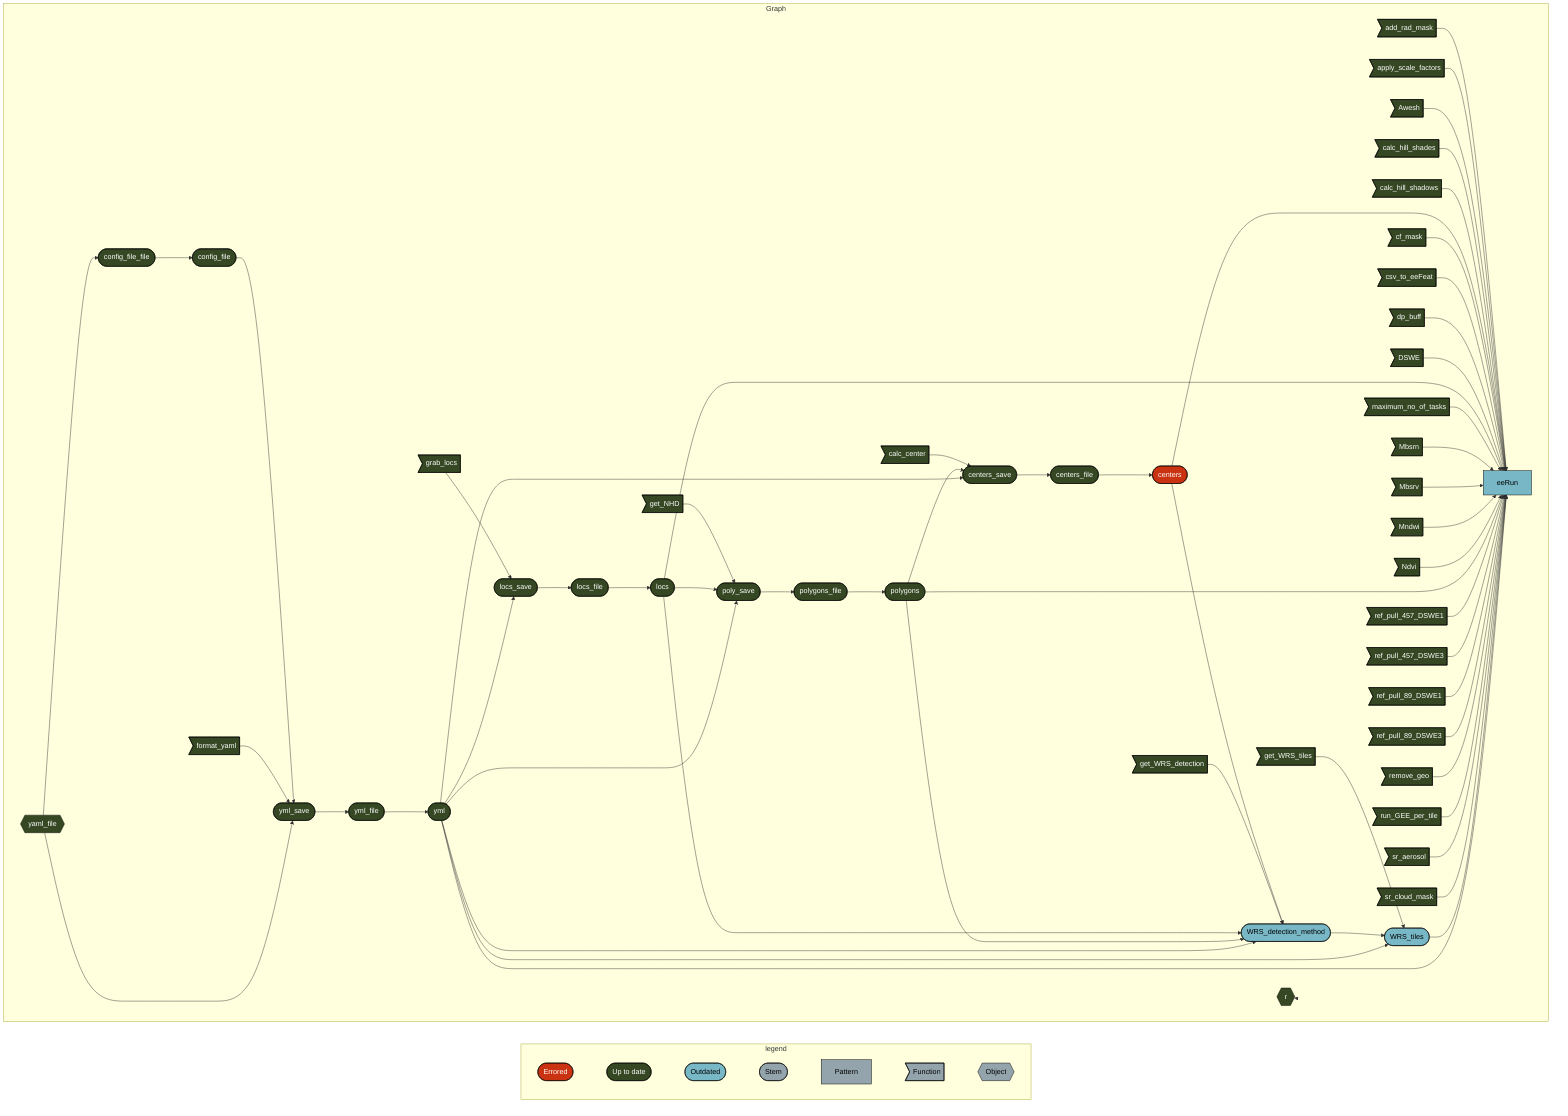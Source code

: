graph LR
  subgraph legend
    direction LR
    x4b0c520b8bc07c5b([""Errored""]):::errored --- x7420bd9270f8d27d([""Up to date""]):::uptodate
    x7420bd9270f8d27d([""Up to date""]):::uptodate --- x0a52b03877696646([""Outdated""]):::outdated
    x0a52b03877696646([""Outdated""]):::outdated --- xbf4603d6c2c2ad6b([""Stem""]):::none
    xbf4603d6c2c2ad6b([""Stem""]):::none --- x70a5fa6bea6f298d[""Pattern""]:::none
    x70a5fa6bea6f298d[""Pattern""]:::none --- xf0bce276fe2b9d3e>""Function""]:::none
    xf0bce276fe2b9d3e>""Function""]:::none --- x5bffbffeae195fc9{{""Object""}}:::none
  end
  subgraph Graph
    direction LR
    xe8fa7c4f9a8a2d3a>"get_WRS_tiles"]:::uptodate --> x46a3c0d9300ba963(["WRS_tiles"]):::outdated
    x8c38e86e5ebe9f32(["WRS_detection_method"]):::outdated --> x46a3c0d9300ba963(["WRS_tiles"]):::outdated
    x829f5fc8921a2660(["yml"]):::uptodate --> x46a3c0d9300ba963(["WRS_tiles"]):::outdated
    x52cb5a650cec9219(["yml_file"]):::uptodate --> x829f5fc8921a2660(["yml"]):::uptodate
    xa1154296ccea3e6f{{"yaml_file"}}:::uptodate --> x68e82685dca54ef1(["config_file_file"]):::uptodate
    x68e82685dca54ef1(["config_file_file"]):::uptodate --> xa863d4c29c1b310b(["config_file"]):::uptodate
    x53c3808453145df9>"calc_center"]:::uptodate --> x605b4f9b832b19d2(["centers_save"]):::uptodate
    x5ea9cbb4b07e9251(["polygons"]):::uptodate --> x605b4f9b832b19d2(["centers_save"]):::uptodate
    x829f5fc8921a2660(["yml"]):::uptodate --> x605b4f9b832b19d2(["centers_save"]):::uptodate
    x1ac2bc53b9a050e3(["yml_save"]):::uptodate --> x52cb5a650cec9219(["yml_file"]):::uptodate
    xcb51eb47b492db34(["centers"]):::errored --> x8c38e86e5ebe9f32(["WRS_detection_method"]):::outdated
    x5b70acc65bd86324>"get_WRS_detection"]:::uptodate --> x8c38e86e5ebe9f32(["WRS_detection_method"]):::outdated
    xa291310e0d62e3f7(["locs"]):::uptodate --> x8c38e86e5ebe9f32(["WRS_detection_method"]):::outdated
    x5ea9cbb4b07e9251(["polygons"]):::uptodate --> x8c38e86e5ebe9f32(["WRS_detection_method"]):::outdated
    x829f5fc8921a2660(["yml"]):::uptodate --> x8c38e86e5ebe9f32(["WRS_detection_method"]):::outdated
    xa863d4c29c1b310b(["config_file"]):::uptodate --> x1ac2bc53b9a050e3(["yml_save"]):::uptodate
    x92238c3a17dd0683>"format_yaml"]:::uptodate --> x1ac2bc53b9a050e3(["yml_save"]):::uptodate
    xa1154296ccea3e6f{{"yaml_file"}}:::uptodate --> x1ac2bc53b9a050e3(["yml_save"]):::uptodate
    x285b101427facd08(["polygons_file"]):::uptodate --> x5ea9cbb4b07e9251(["polygons"]):::uptodate
    x51af7669bdf85791(["locs_file"]):::uptodate --> xa291310e0d62e3f7(["locs"]):::uptodate
    x97fa2a63e2e6eff1(["poly_save"]):::uptodate --> x285b101427facd08(["polygons_file"]):::uptodate
    xbb1588c48bcf8257>"get_NHD"]:::uptodate --> x97fa2a63e2e6eff1(["poly_save"]):::uptodate
    xa291310e0d62e3f7(["locs"]):::uptodate --> x97fa2a63e2e6eff1(["poly_save"]):::uptodate
    x829f5fc8921a2660(["yml"]):::uptodate --> x97fa2a63e2e6eff1(["poly_save"]):::uptodate
    x5ef815c8fa47ac54>"add_rad_mask"]:::uptodate --> x6a338d38f417c99a["eeRun"]:::outdated
    x84453913f719915e>"apply_scale_factors"]:::uptodate --> x6a338d38f417c99a["eeRun"]:::outdated
    x59edb8b02daa6d5a>"Awesh"]:::uptodate --> x6a338d38f417c99a["eeRun"]:::outdated
    x0f8de60eae52d53b>"calc_hill_shades"]:::uptodate --> x6a338d38f417c99a["eeRun"]:::outdated
    xc9dce0355f53dda3>"calc_hill_shadows"]:::uptodate --> x6a338d38f417c99a["eeRun"]:::outdated
    xcb51eb47b492db34(["centers"]):::errored --> x6a338d38f417c99a["eeRun"]:::outdated
    x04e4ba55fa00a818>"cf_mask"]:::uptodate --> x6a338d38f417c99a["eeRun"]:::outdated
    xb44107ce7321b92b>"csv_to_eeFeat"]:::uptodate --> x6a338d38f417c99a["eeRun"]:::outdated
    x925b016f6a3174cc>"dp_buff"]:::uptodate --> x6a338d38f417c99a["eeRun"]:::outdated
    xb6d4851cfb2fcb3f>"DSWE"]:::uptodate --> x6a338d38f417c99a["eeRun"]:::outdated
    xa291310e0d62e3f7(["locs"]):::uptodate --> x6a338d38f417c99a["eeRun"]:::outdated
    xa1b00a6a24feae90>"maximum_no_of_tasks"]:::uptodate --> x6a338d38f417c99a["eeRun"]:::outdated
    x5876938c74db089c>"Mbsrn"]:::uptodate --> x6a338d38f417c99a["eeRun"]:::outdated
    x7a0f4c3c9754d81a>"Mbsrv"]:::uptodate --> x6a338d38f417c99a["eeRun"]:::outdated
    x26a43ebf63ea10b1>"Mndwi"]:::uptodate --> x6a338d38f417c99a["eeRun"]:::outdated
    x0fc44cc4a8c12d0e>"Ndvi"]:::uptodate --> x6a338d38f417c99a["eeRun"]:::outdated
    x5ea9cbb4b07e9251(["polygons"]):::uptodate --> x6a338d38f417c99a["eeRun"]:::outdated
    x21da50555a8db890>"ref_pull_457_DSWE1"]:::uptodate --> x6a338d38f417c99a["eeRun"]:::outdated
    xf518ecaed310b138>"ref_pull_457_DSWE3"]:::uptodate --> x6a338d38f417c99a["eeRun"]:::outdated
    xa673315c51d8344b>"ref_pull_89_DSWE1"]:::uptodate --> x6a338d38f417c99a["eeRun"]:::outdated
    x6379cb992a359e9c>"ref_pull_89_DSWE3"]:::uptodate --> x6a338d38f417c99a["eeRun"]:::outdated
    xe2b9413061edfe7e>"remove_geo"]:::uptodate --> x6a338d38f417c99a["eeRun"]:::outdated
    x0a305bda65b2a6ae>"run_GEE_per_tile"]:::uptodate --> x6a338d38f417c99a["eeRun"]:::outdated
    x703be9645c628f4d>"sr_aerosol"]:::uptodate --> x6a338d38f417c99a["eeRun"]:::outdated
    xde04bbe2fe2a1e81>"sr_cloud_mask"]:::uptodate --> x6a338d38f417c99a["eeRun"]:::outdated
    x46a3c0d9300ba963(["WRS_tiles"]):::outdated --> x6a338d38f417c99a["eeRun"]:::outdated
    x829f5fc8921a2660(["yml"]):::uptodate --> x6a338d38f417c99a["eeRun"]:::outdated
    x605b4f9b832b19d2(["centers_save"]):::uptodate --> x1a2814bddf8b0ca2(["centers_file"]):::uptodate
    x1a2814bddf8b0ca2(["centers_file"]):::uptodate --> xcb51eb47b492db34(["centers"]):::errored
    x0203b2860c3a0af2(["locs_save"]):::uptodate --> x51af7669bdf85791(["locs_file"]):::uptodate
    xe518f438f1fb3cdb>"grab_locs"]:::uptodate --> x0203b2860c3a0af2(["locs_save"]):::uptodate
    x829f5fc8921a2660(["yml"]):::uptodate --> x0203b2860c3a0af2(["locs_save"]):::uptodate
    x41ccf6529b0966b6{{"r"}}:::uptodate --> x41ccf6529b0966b6{{"r"}}:::uptodate
  end
  classDef errored stroke:#000000,color:#ffffff,fill:#C93312;
  classDef uptodate stroke:#000000,color:#ffffff,fill:#354823;
  classDef outdated stroke:#000000,color:#000000,fill:#78B7C5;
  classDef none stroke:#000000,color:#000000,fill:#94a4ac;
  linkStyle 0 stroke-width:0px;
  linkStyle 1 stroke-width:0px;
  linkStyle 2 stroke-width:0px;
  linkStyle 3 stroke-width:0px;
  linkStyle 4 stroke-width:0px;
  linkStyle 5 stroke-width:0px;
  linkStyle 62 stroke-width:0px;